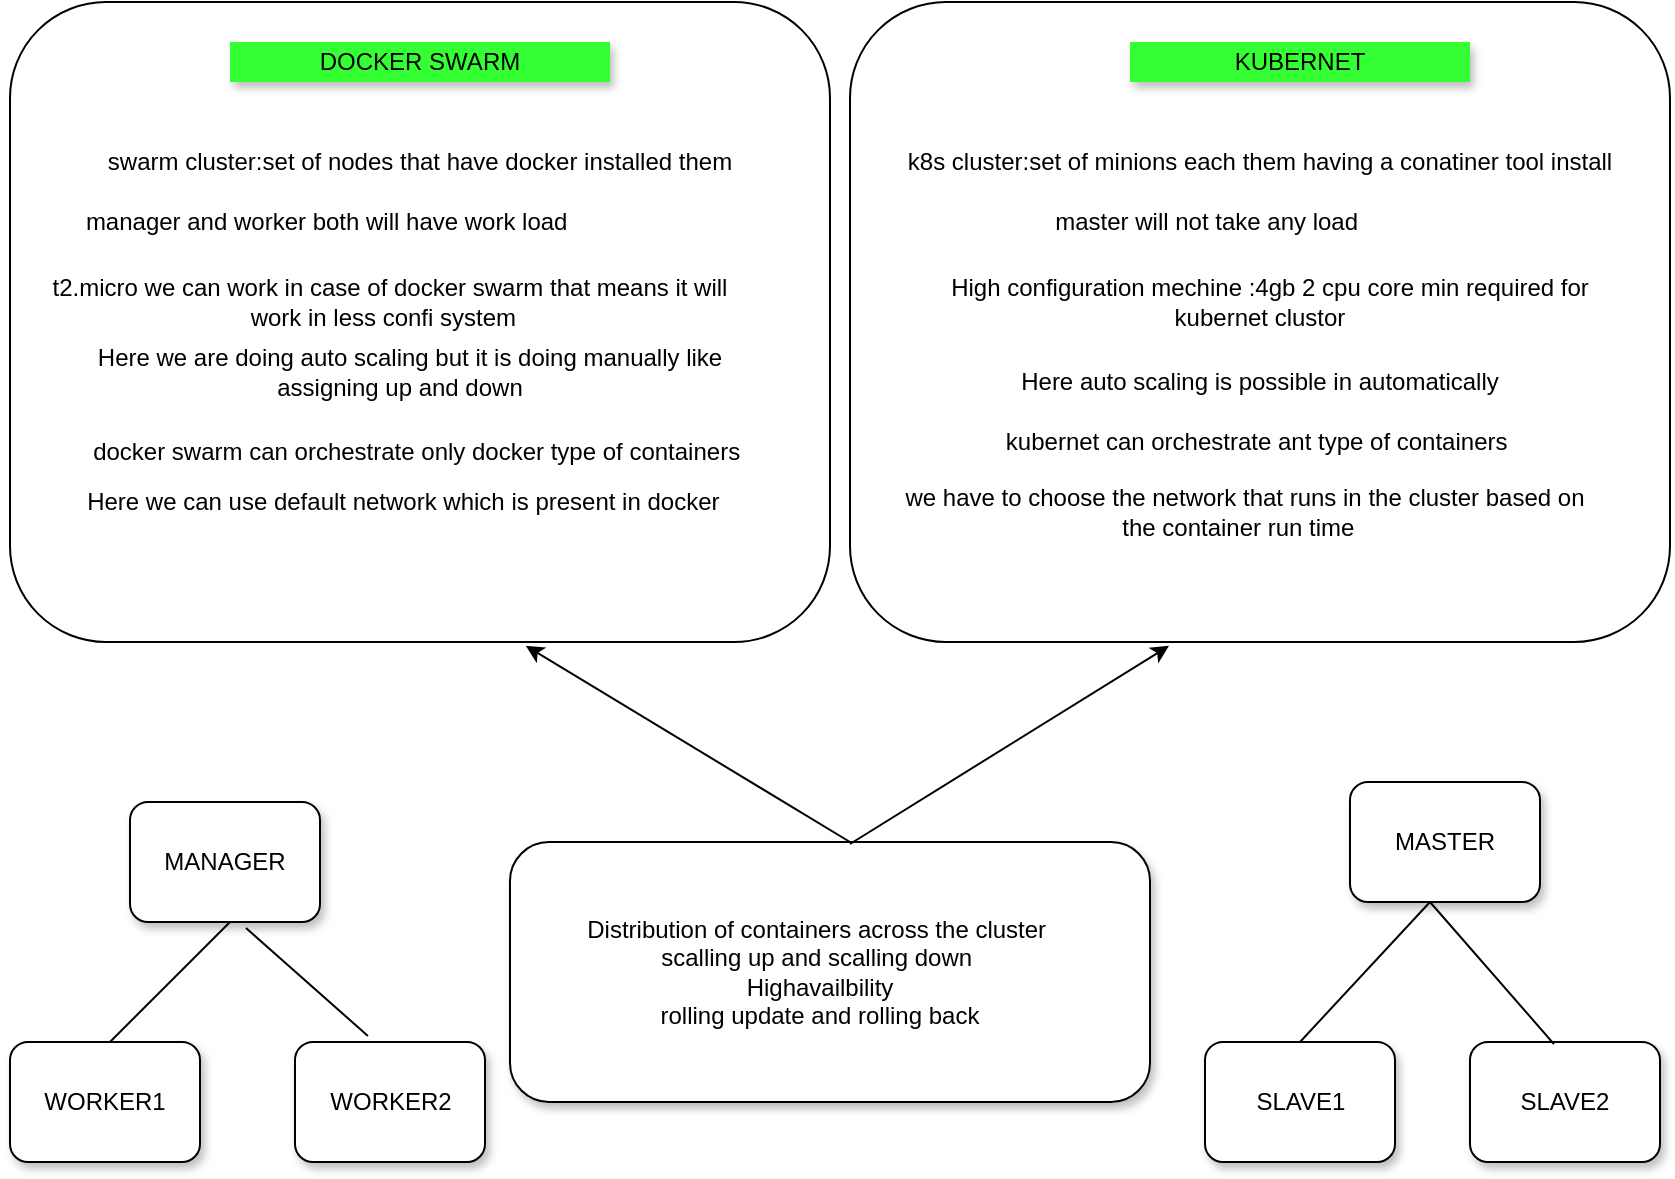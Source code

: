 <mxfile version="14.8.5" type="github">
  <diagram id="TrClBFL4rAFNl2b7ktLQ" name="Page-1">
    <mxGraphModel dx="1108" dy="482" grid="1" gridSize="10" guides="1" tooltips="1" connect="1" arrows="1" fold="1" page="1" pageScale="1" pageWidth="850" pageHeight="1100" math="0" shadow="0">
      <root>
        <mxCell id="0" />
        <mxCell id="1" parent="0" />
        <mxCell id="OkLDoi_2dcPa73barFD--1" value="" style="rounded=1;whiteSpace=wrap;html=1;" vertex="1" parent="1">
          <mxGeometry x="10" y="50" width="410" height="320" as="geometry" />
        </mxCell>
        <mxCell id="OkLDoi_2dcPa73barFD--4" value="" style="rounded=1;whiteSpace=wrap;html=1;" vertex="1" parent="1">
          <mxGeometry x="430" y="50" width="410" height="320" as="geometry" />
        </mxCell>
        <mxCell id="OkLDoi_2dcPa73barFD--5" value="DOCKER SWARM" style="text;html=1;strokeColor=none;fillColor=#33FF33;align=center;verticalAlign=middle;whiteSpace=wrap;rounded=0;shadow=1;" vertex="1" parent="1">
          <mxGeometry x="120" y="70" width="190" height="20" as="geometry" />
        </mxCell>
        <mxCell id="OkLDoi_2dcPa73barFD--6" value="KUBERNET" style="text;html=1;strokeColor=none;fillColor=#33FF33;align=center;verticalAlign=middle;whiteSpace=wrap;rounded=0;shadow=1;" vertex="1" parent="1">
          <mxGeometry x="570" y="70" width="170" height="20" as="geometry" />
        </mxCell>
        <mxCell id="OkLDoi_2dcPa73barFD--7" value="swarm cluster:set of nodes that have docker installed them" style="text;html=1;strokeColor=none;fillColor=none;align=center;verticalAlign=middle;whiteSpace=wrap;rounded=0;" vertex="1" parent="1">
          <mxGeometry x="45" y="110" width="340" height="40" as="geometry" />
        </mxCell>
        <mxCell id="OkLDoi_2dcPa73barFD--8" value="k8s cluster:set of minions each them having a conatiner tool install" style="text;html=1;strokeColor=none;fillColor=none;align=center;verticalAlign=middle;whiteSpace=wrap;rounded=0;" vertex="1" parent="1">
          <mxGeometry x="455" y="120" width="360" height="20" as="geometry" />
        </mxCell>
        <mxCell id="OkLDoi_2dcPa73barFD--9" value="manager and worker both will have work load&amp;nbsp;" style="text;html=1;strokeColor=none;fillColor=none;align=center;verticalAlign=middle;whiteSpace=wrap;rounded=0;" vertex="1" parent="1">
          <mxGeometry x="10" y="150" width="320" height="20" as="geometry" />
        </mxCell>
        <mxCell id="OkLDoi_2dcPa73barFD--10" value="master will not take any load&amp;nbsp;" style="text;html=1;strokeColor=none;fillColor=none;align=center;verticalAlign=middle;whiteSpace=wrap;rounded=0;" vertex="1" parent="1">
          <mxGeometry x="460" y="150" width="300" height="20" as="geometry" />
        </mxCell>
        <mxCell id="OkLDoi_2dcPa73barFD--11" value="t2.micro we can work in case of docker swarm that means it will work in less confi system&amp;nbsp;&amp;nbsp;" style="text;html=1;strokeColor=none;fillColor=none;align=center;verticalAlign=middle;whiteSpace=wrap;rounded=0;" vertex="1" parent="1">
          <mxGeometry x="20" y="190" width="360" height="20" as="geometry" />
        </mxCell>
        <mxCell id="OkLDoi_2dcPa73barFD--12" value="High configuration mechine :4gb 2 cpu core min required for kubernet clustor&amp;nbsp; &amp;nbsp;" style="text;html=1;strokeColor=none;fillColor=none;align=center;verticalAlign=middle;whiteSpace=wrap;rounded=0;" vertex="1" parent="1">
          <mxGeometry x="460" y="190" width="360" height="20" as="geometry" />
        </mxCell>
        <mxCell id="OkLDoi_2dcPa73barFD--13" value="Here we are doing auto scaling but it is doing manually like assigning up and down&amp;nbsp; &amp;nbsp;" style="text;html=1;strokeColor=none;fillColor=none;align=center;verticalAlign=middle;whiteSpace=wrap;rounded=0;" vertex="1" parent="1">
          <mxGeometry x="40" y="220" width="340" height="30" as="geometry" />
        </mxCell>
        <mxCell id="OkLDoi_2dcPa73barFD--14" value="&amp;nbsp;Here auto scaling is possible in automatically&amp;nbsp;" style="text;html=1;strokeColor=none;fillColor=none;align=center;verticalAlign=middle;whiteSpace=wrap;rounded=0;" vertex="1" parent="1">
          <mxGeometry x="460" y="230" width="350" height="20" as="geometry" />
        </mxCell>
        <mxCell id="OkLDoi_2dcPa73barFD--15" value="docker swarm can orchestrate only docker type of containers&amp;nbsp;" style="text;html=1;strokeColor=none;fillColor=none;align=center;verticalAlign=middle;whiteSpace=wrap;rounded=0;" vertex="1" parent="1">
          <mxGeometry x="40" y="260" width="350" height="30" as="geometry" />
        </mxCell>
        <mxCell id="OkLDoi_2dcPa73barFD--16" value="kubernet can orchestrate ant type of containers&amp;nbsp;" style="text;html=1;strokeColor=none;fillColor=none;align=center;verticalAlign=middle;whiteSpace=wrap;rounded=0;" vertex="1" parent="1">
          <mxGeometry x="470" y="260" width="330" height="20" as="geometry" />
        </mxCell>
        <mxCell id="OkLDoi_2dcPa73barFD--17" value="Here we can use default network which is present in docker&amp;nbsp;&amp;nbsp;" style="text;html=1;strokeColor=none;fillColor=none;align=center;verticalAlign=middle;whiteSpace=wrap;rounded=0;" vertex="1" parent="1">
          <mxGeometry x="40" y="290" width="340" height="20" as="geometry" />
        </mxCell>
        <mxCell id="OkLDoi_2dcPa73barFD--18" value="we have to choose the network that runs in the cluster based on the container run time&amp;nbsp;&amp;nbsp;" style="text;html=1;strokeColor=none;fillColor=none;align=center;verticalAlign=middle;whiteSpace=wrap;rounded=0;" vertex="1" parent="1">
          <mxGeometry x="455" y="290" width="345" height="30" as="geometry" />
        </mxCell>
        <mxCell id="OkLDoi_2dcPa73barFD--40" style="edgeStyle=orthogonalEdgeStyle;rounded=0;orthogonalLoop=1;jettySize=auto;html=1;exitX=0.75;exitY=0;exitDx=0;exitDy=0;entryX=0.815;entryY=0;entryDx=0;entryDy=0;entryPerimeter=0;" edge="1" parent="1" source="OkLDoi_2dcPa73barFD--36" target="OkLDoi_2dcPa73barFD--37">
          <mxGeometry relative="1" as="geometry" />
        </mxCell>
        <mxCell id="OkLDoi_2dcPa73barFD--36" value="" style="rounded=1;whiteSpace=wrap;html=1;shadow=1;fillColor=#FFFFFF;" vertex="1" parent="1">
          <mxGeometry x="260" y="470" width="320" height="130" as="geometry" />
        </mxCell>
        <mxCell id="OkLDoi_2dcPa73barFD--37" value="Distribution of containers across the cluster&amp;nbsp;&lt;br&gt;scalling up and scalling down&amp;nbsp;&lt;br&gt;Highavailbility&lt;br&gt;rolling update and rolling back" style="text;html=1;strokeColor=none;fillColor=none;align=center;verticalAlign=middle;whiteSpace=wrap;rounded=0;shadow=1;" vertex="1" parent="1">
          <mxGeometry x="280" y="490" width="270" height="90" as="geometry" />
        </mxCell>
        <mxCell id="OkLDoi_2dcPa73barFD--38" value="" style="endArrow=classic;html=1;entryX=0.629;entryY=1.006;entryDx=0;entryDy=0;entryPerimeter=0;" edge="1" parent="1" target="OkLDoi_2dcPa73barFD--1">
          <mxGeometry width="50" height="50" relative="1" as="geometry">
            <mxPoint x="430" y="470" as="sourcePoint" />
            <mxPoint x="270" y="380" as="targetPoint" />
          </mxGeometry>
        </mxCell>
        <mxCell id="OkLDoi_2dcPa73barFD--39" value="" style="endArrow=classic;html=1;entryX=0.629;entryY=1.006;entryDx=0;entryDy=0;entryPerimeter=0;" edge="1" parent="1">
          <mxGeometry width="50" height="50" relative="1" as="geometry">
            <mxPoint x="430" y="471" as="sourcePoint" />
            <mxPoint x="589.51" y="371.92" as="targetPoint" />
          </mxGeometry>
        </mxCell>
        <mxCell id="OkLDoi_2dcPa73barFD--41" value="MANAGER" style="rounded=1;whiteSpace=wrap;html=1;shadow=1;fillColor=#FFFFFF;" vertex="1" parent="1">
          <mxGeometry x="70" y="450" width="95" height="60" as="geometry" />
        </mxCell>
        <mxCell id="OkLDoi_2dcPa73barFD--44" value="WORKER1" style="rounded=1;whiteSpace=wrap;html=1;shadow=1;fillColor=#FFFFFF;" vertex="1" parent="1">
          <mxGeometry x="10" y="570" width="95" height="60" as="geometry" />
        </mxCell>
        <mxCell id="OkLDoi_2dcPa73barFD--45" value="WORKER2" style="rounded=1;whiteSpace=wrap;html=1;shadow=1;fillColor=#FFFFFF;" vertex="1" parent="1">
          <mxGeometry x="152.5" y="570" width="95" height="60" as="geometry" />
        </mxCell>
        <mxCell id="OkLDoi_2dcPa73barFD--47" value="MASTER" style="rounded=1;whiteSpace=wrap;html=1;shadow=1;fillColor=#FFFFFF;" vertex="1" parent="1">
          <mxGeometry x="680" y="440" width="95" height="60" as="geometry" />
        </mxCell>
        <mxCell id="OkLDoi_2dcPa73barFD--48" value="SLAVE1" style="rounded=1;whiteSpace=wrap;html=1;shadow=1;fillColor=#FFFFFF;" vertex="1" parent="1">
          <mxGeometry x="607.5" y="570" width="95" height="60" as="geometry" />
        </mxCell>
        <mxCell id="OkLDoi_2dcPa73barFD--49" value="SLAVE2" style="rounded=1;whiteSpace=wrap;html=1;shadow=1;fillColor=#FFFFFF;" vertex="1" parent="1">
          <mxGeometry x="740" y="570" width="95" height="60" as="geometry" />
        </mxCell>
        <mxCell id="OkLDoi_2dcPa73barFD--51" value="" style="endArrow=none;html=1;exitX=0.526;exitY=0;exitDx=0;exitDy=0;exitPerimeter=0;" edge="1" parent="1" source="OkLDoi_2dcPa73barFD--44">
          <mxGeometry width="50" height="50" relative="1" as="geometry">
            <mxPoint x="60" y="560" as="sourcePoint" />
            <mxPoint x="120" y="510" as="targetPoint" />
          </mxGeometry>
        </mxCell>
        <mxCell id="OkLDoi_2dcPa73barFD--52" value="" style="endArrow=none;html=1;exitX=0.384;exitY=-0.05;exitDx=0;exitDy=0;exitPerimeter=0;" edge="1" parent="1" source="OkLDoi_2dcPa73barFD--45">
          <mxGeometry width="50" height="50" relative="1" as="geometry">
            <mxPoint x="80.0" y="570" as="sourcePoint" />
            <mxPoint x="128" y="513" as="targetPoint" />
          </mxGeometry>
        </mxCell>
        <mxCell id="OkLDoi_2dcPa73barFD--54" value="" style="endArrow=none;html=1;exitX=0.5;exitY=0;exitDx=0;exitDy=0;" edge="1" parent="1" source="OkLDoi_2dcPa73barFD--48">
          <mxGeometry width="50" height="50" relative="1" as="geometry">
            <mxPoint x="670" y="550" as="sourcePoint" />
            <mxPoint x="720" y="500" as="targetPoint" />
          </mxGeometry>
        </mxCell>
        <mxCell id="OkLDoi_2dcPa73barFD--56" value="" style="endArrow=none;html=1;exitX=0.442;exitY=0.017;exitDx=0;exitDy=0;exitPerimeter=0;" edge="1" parent="1" source="OkLDoi_2dcPa73barFD--49">
          <mxGeometry width="50" height="50" relative="1" as="geometry">
            <mxPoint x="665" y="580" as="sourcePoint" />
            <mxPoint x="720" y="500" as="targetPoint" />
          </mxGeometry>
        </mxCell>
      </root>
    </mxGraphModel>
  </diagram>
</mxfile>
